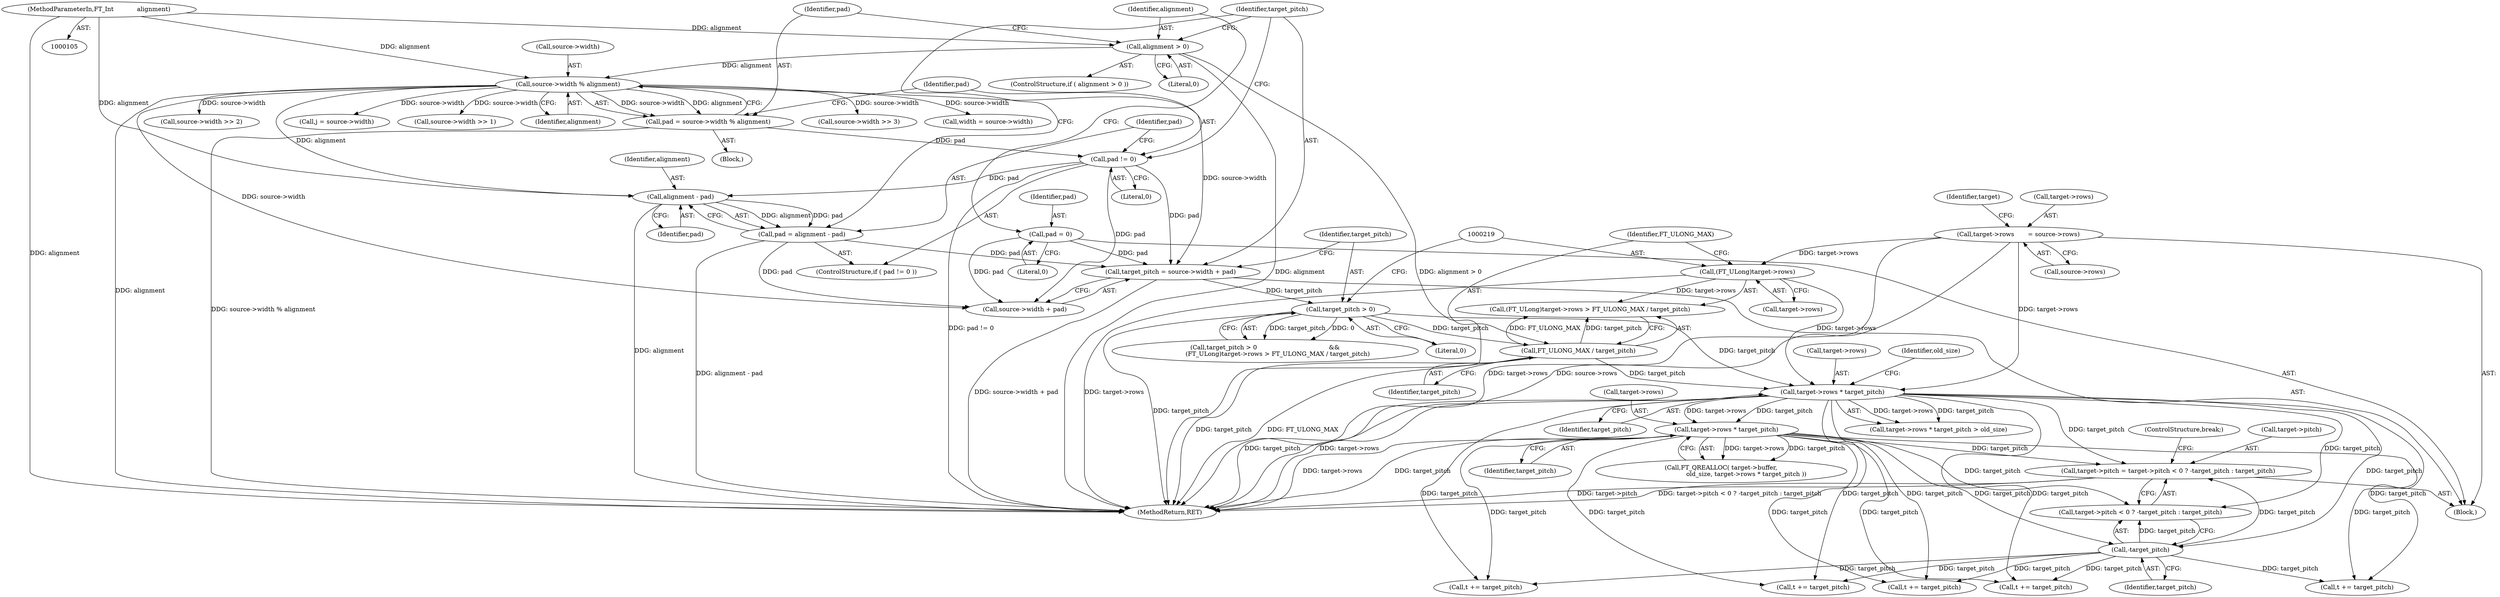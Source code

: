 digraph "0_savannah_b3500af717010137046ec4076d1e1c0641e33727@pointer" {
"1000250" [label="(Call,target->pitch = target->pitch < 0 ? -target_pitch : target_pitch)"];
"1000260" [label="(Call,-target_pitch)"];
"1000232" [label="(Call,target->rows * target_pitch)"];
"1000167" [label="(Call,target->rows       = source->rows)"];
"1000218" [label="(Call,(FT_ULong)target->rows)"];
"1000223" [label="(Call,FT_ULONG_MAX / target_pitch)"];
"1000214" [label="(Call,target_pitch > 0)"];
"1000205" [label="(Call,target_pitch = source->width + pad)"];
"1000191" [label="(Call,source->width % alignment)"];
"1000185" [label="(Call,alignment > 0)"];
"1000109" [label="(MethodParameterIn,FT_Int            alignment)"];
"1000181" [label="(Call,pad = 0)"];
"1000200" [label="(Call,pad = alignment - pad)"];
"1000202" [label="(Call,alignment - pad)"];
"1000197" [label="(Call,pad != 0)"];
"1000189" [label="(Call,pad = source->width % alignment)"];
"1000243" [label="(Call,target->rows * target_pitch)"];
"1000205" [label="(Call,target_pitch = source->width + pad)"];
"1000168" [label="(Call,target->rows)"];
"1000693" [label="(Call,t += target_pitch)"];
"1000142" [label="(Block,)"];
"1000220" [label="(Call,target->rows)"];
"1000189" [label="(Call,pad = source->width % alignment)"];
"1000260" [label="(Call,-target_pitch)"];
"1000741" [label="(Call,source->width >> 1)"];
"1000201" [label="(Identifier,pad)"];
"1000195" [label="(Identifier,alignment)"];
"1000254" [label="(Call,target->pitch < 0 ? -target_pitch : target_pitch)"];
"1000190" [label="(Identifier,pad)"];
"1000217" [label="(Call,(FT_ULong)target->rows > FT_ULONG_MAX / target_pitch)"];
"1000185" [label="(Call,alignment > 0)"];
"1000261" [label="(Identifier,target_pitch)"];
"1000176" [label="(Identifier,target)"];
"1000182" [label="(Identifier,pad)"];
"1000109" [label="(MethodParameterIn,FT_Int            alignment)"];
"1000331" [label="(Call,source->width >> 3)"];
"1000196" [label="(ControlStructure,if ( pad != 0 ))"];
"1000878" [label="(Call,t += target_pitch)"];
"1000236" [label="(Identifier,target_pitch)"];
"1000216" [label="(Literal,0)"];
"1000203" [label="(Identifier,alignment)"];
"1000224" [label="(Identifier,FT_ULONG_MAX)"];
"1000218" [label="(Call,(FT_ULong)target->rows)"];
"1000171" [label="(Call,source->rows)"];
"1000233" [label="(Call,target->rows)"];
"1000206" [label="(Identifier,target_pitch)"];
"1000237" [label="(Identifier,old_size)"];
"1000225" [label="(Identifier,target_pitch)"];
"1000493" [label="(Call,width = source->width)"];
"1000192" [label="(Call,source->width)"];
"1000583" [label="(Call,source->width >> 2)"];
"1000202" [label="(Call,alignment - pad)"];
"1000187" [label="(Literal,0)"];
"1000200" [label="(Call,pad = alignment - pad)"];
"1000806" [label="(Call,t += target_pitch)"];
"1000213" [label="(Call,target_pitch > 0                                     &&\n             (FT_ULong)target->rows > FT_ULONG_MAX / target_pitch)"];
"1000181" [label="(Call,pad = 0)"];
"1000244" [label="(Call,target->rows)"];
"1000535" [label="(Call,t += target_pitch)"];
"1000186" [label="(Identifier,alignment)"];
"1000885" [label="(MethodReturn,RET)"];
"1000243" [label="(Call,target->rows * target_pitch)"];
"1000204" [label="(Identifier,pad)"];
"1000250" [label="(Call,target->pitch = target->pitch < 0 ? -target_pitch : target_pitch)"];
"1000232" [label="(Call,target->rows * target_pitch)"];
"1000238" [label="(Call,FT_QREALLOC( target->buffer,\n                          old_size, target->rows * target_pitch ))"];
"1000207" [label="(Call,source->width + pad)"];
"1000215" [label="(Identifier,target_pitch)"];
"1000199" [label="(Literal,0)"];
"1000231" [label="(Call,target->rows * target_pitch > old_size)"];
"1000198" [label="(Identifier,pad)"];
"1000852" [label="(Call,j = source->width)"];
"1000247" [label="(Identifier,target_pitch)"];
"1000263" [label="(ControlStructure,break;)"];
"1000184" [label="(ControlStructure,if ( alignment > 0 ))"];
"1000191" [label="(Call,source->width % alignment)"];
"1000223" [label="(Call,FT_ULONG_MAX / target_pitch)"];
"1000484" [label="(Call,t += target_pitch)"];
"1000167" [label="(Call,target->rows       = source->rows)"];
"1000214" [label="(Call,target_pitch > 0)"];
"1000183" [label="(Literal,0)"];
"1000251" [label="(Call,target->pitch)"];
"1000188" [label="(Block,)"];
"1000197" [label="(Call,pad != 0)"];
"1000250" -> "1000142"  [label="AST: "];
"1000250" -> "1000254"  [label="CFG: "];
"1000251" -> "1000250"  [label="AST: "];
"1000254" -> "1000250"  [label="AST: "];
"1000263" -> "1000250"  [label="CFG: "];
"1000250" -> "1000885"  [label="DDG: target->pitch"];
"1000250" -> "1000885"  [label="DDG: target->pitch < 0 ? -target_pitch : target_pitch"];
"1000260" -> "1000250"  [label="DDG: target_pitch"];
"1000232" -> "1000250"  [label="DDG: target_pitch"];
"1000243" -> "1000250"  [label="DDG: target_pitch"];
"1000260" -> "1000254"  [label="AST: "];
"1000260" -> "1000261"  [label="CFG: "];
"1000261" -> "1000260"  [label="AST: "];
"1000254" -> "1000260"  [label="CFG: "];
"1000260" -> "1000254"  [label="DDG: target_pitch"];
"1000232" -> "1000260"  [label="DDG: target_pitch"];
"1000243" -> "1000260"  [label="DDG: target_pitch"];
"1000260" -> "1000484"  [label="DDG: target_pitch"];
"1000260" -> "1000535"  [label="DDG: target_pitch"];
"1000260" -> "1000693"  [label="DDG: target_pitch"];
"1000260" -> "1000806"  [label="DDG: target_pitch"];
"1000260" -> "1000878"  [label="DDG: target_pitch"];
"1000232" -> "1000231"  [label="AST: "];
"1000232" -> "1000236"  [label="CFG: "];
"1000233" -> "1000232"  [label="AST: "];
"1000236" -> "1000232"  [label="AST: "];
"1000237" -> "1000232"  [label="CFG: "];
"1000232" -> "1000885"  [label="DDG: target_pitch"];
"1000232" -> "1000885"  [label="DDG: target->rows"];
"1000232" -> "1000231"  [label="DDG: target->rows"];
"1000232" -> "1000231"  [label="DDG: target_pitch"];
"1000167" -> "1000232"  [label="DDG: target->rows"];
"1000218" -> "1000232"  [label="DDG: target->rows"];
"1000223" -> "1000232"  [label="DDG: target_pitch"];
"1000214" -> "1000232"  [label="DDG: target_pitch"];
"1000232" -> "1000243"  [label="DDG: target->rows"];
"1000232" -> "1000243"  [label="DDG: target_pitch"];
"1000232" -> "1000254"  [label="DDG: target_pitch"];
"1000232" -> "1000484"  [label="DDG: target_pitch"];
"1000232" -> "1000535"  [label="DDG: target_pitch"];
"1000232" -> "1000693"  [label="DDG: target_pitch"];
"1000232" -> "1000806"  [label="DDG: target_pitch"];
"1000232" -> "1000878"  [label="DDG: target_pitch"];
"1000167" -> "1000142"  [label="AST: "];
"1000167" -> "1000171"  [label="CFG: "];
"1000168" -> "1000167"  [label="AST: "];
"1000171" -> "1000167"  [label="AST: "];
"1000176" -> "1000167"  [label="CFG: "];
"1000167" -> "1000885"  [label="DDG: target->rows"];
"1000167" -> "1000885"  [label="DDG: source->rows"];
"1000167" -> "1000218"  [label="DDG: target->rows"];
"1000218" -> "1000217"  [label="AST: "];
"1000218" -> "1000220"  [label="CFG: "];
"1000219" -> "1000218"  [label="AST: "];
"1000220" -> "1000218"  [label="AST: "];
"1000224" -> "1000218"  [label="CFG: "];
"1000218" -> "1000885"  [label="DDG: target->rows"];
"1000218" -> "1000217"  [label="DDG: target->rows"];
"1000223" -> "1000217"  [label="AST: "];
"1000223" -> "1000225"  [label="CFG: "];
"1000224" -> "1000223"  [label="AST: "];
"1000225" -> "1000223"  [label="AST: "];
"1000217" -> "1000223"  [label="CFG: "];
"1000223" -> "1000885"  [label="DDG: target_pitch"];
"1000223" -> "1000885"  [label="DDG: FT_ULONG_MAX"];
"1000223" -> "1000217"  [label="DDG: FT_ULONG_MAX"];
"1000223" -> "1000217"  [label="DDG: target_pitch"];
"1000214" -> "1000223"  [label="DDG: target_pitch"];
"1000214" -> "1000213"  [label="AST: "];
"1000214" -> "1000216"  [label="CFG: "];
"1000215" -> "1000214"  [label="AST: "];
"1000216" -> "1000214"  [label="AST: "];
"1000219" -> "1000214"  [label="CFG: "];
"1000213" -> "1000214"  [label="CFG: "];
"1000214" -> "1000885"  [label="DDG: target_pitch"];
"1000214" -> "1000213"  [label="DDG: target_pitch"];
"1000214" -> "1000213"  [label="DDG: 0"];
"1000205" -> "1000214"  [label="DDG: target_pitch"];
"1000205" -> "1000142"  [label="AST: "];
"1000205" -> "1000207"  [label="CFG: "];
"1000206" -> "1000205"  [label="AST: "];
"1000207" -> "1000205"  [label="AST: "];
"1000215" -> "1000205"  [label="CFG: "];
"1000205" -> "1000885"  [label="DDG: source->width + pad"];
"1000191" -> "1000205"  [label="DDG: source->width"];
"1000181" -> "1000205"  [label="DDG: pad"];
"1000200" -> "1000205"  [label="DDG: pad"];
"1000197" -> "1000205"  [label="DDG: pad"];
"1000191" -> "1000189"  [label="AST: "];
"1000191" -> "1000195"  [label="CFG: "];
"1000192" -> "1000191"  [label="AST: "];
"1000195" -> "1000191"  [label="AST: "];
"1000189" -> "1000191"  [label="CFG: "];
"1000191" -> "1000885"  [label="DDG: alignment"];
"1000191" -> "1000189"  [label="DDG: source->width"];
"1000191" -> "1000189"  [label="DDG: alignment"];
"1000185" -> "1000191"  [label="DDG: alignment"];
"1000109" -> "1000191"  [label="DDG: alignment"];
"1000191" -> "1000202"  [label="DDG: alignment"];
"1000191" -> "1000207"  [label="DDG: source->width"];
"1000191" -> "1000331"  [label="DDG: source->width"];
"1000191" -> "1000493"  [label="DDG: source->width"];
"1000191" -> "1000583"  [label="DDG: source->width"];
"1000191" -> "1000741"  [label="DDG: source->width"];
"1000191" -> "1000852"  [label="DDG: source->width"];
"1000185" -> "1000184"  [label="AST: "];
"1000185" -> "1000187"  [label="CFG: "];
"1000186" -> "1000185"  [label="AST: "];
"1000187" -> "1000185"  [label="AST: "];
"1000190" -> "1000185"  [label="CFG: "];
"1000206" -> "1000185"  [label="CFG: "];
"1000185" -> "1000885"  [label="DDG: alignment"];
"1000185" -> "1000885"  [label="DDG: alignment > 0"];
"1000109" -> "1000185"  [label="DDG: alignment"];
"1000109" -> "1000105"  [label="AST: "];
"1000109" -> "1000885"  [label="DDG: alignment"];
"1000109" -> "1000202"  [label="DDG: alignment"];
"1000181" -> "1000142"  [label="AST: "];
"1000181" -> "1000183"  [label="CFG: "];
"1000182" -> "1000181"  [label="AST: "];
"1000183" -> "1000181"  [label="AST: "];
"1000186" -> "1000181"  [label="CFG: "];
"1000181" -> "1000207"  [label="DDG: pad"];
"1000200" -> "1000196"  [label="AST: "];
"1000200" -> "1000202"  [label="CFG: "];
"1000201" -> "1000200"  [label="AST: "];
"1000202" -> "1000200"  [label="AST: "];
"1000206" -> "1000200"  [label="CFG: "];
"1000200" -> "1000885"  [label="DDG: alignment - pad"];
"1000202" -> "1000200"  [label="DDG: alignment"];
"1000202" -> "1000200"  [label="DDG: pad"];
"1000200" -> "1000207"  [label="DDG: pad"];
"1000202" -> "1000204"  [label="CFG: "];
"1000203" -> "1000202"  [label="AST: "];
"1000204" -> "1000202"  [label="AST: "];
"1000202" -> "1000885"  [label="DDG: alignment"];
"1000197" -> "1000202"  [label="DDG: pad"];
"1000197" -> "1000196"  [label="AST: "];
"1000197" -> "1000199"  [label="CFG: "];
"1000198" -> "1000197"  [label="AST: "];
"1000199" -> "1000197"  [label="AST: "];
"1000201" -> "1000197"  [label="CFG: "];
"1000206" -> "1000197"  [label="CFG: "];
"1000197" -> "1000885"  [label="DDG: pad != 0"];
"1000189" -> "1000197"  [label="DDG: pad"];
"1000197" -> "1000207"  [label="DDG: pad"];
"1000189" -> "1000188"  [label="AST: "];
"1000190" -> "1000189"  [label="AST: "];
"1000198" -> "1000189"  [label="CFG: "];
"1000189" -> "1000885"  [label="DDG: source->width % alignment"];
"1000243" -> "1000238"  [label="AST: "];
"1000243" -> "1000247"  [label="CFG: "];
"1000244" -> "1000243"  [label="AST: "];
"1000247" -> "1000243"  [label="AST: "];
"1000238" -> "1000243"  [label="CFG: "];
"1000243" -> "1000885"  [label="DDG: target->rows"];
"1000243" -> "1000885"  [label="DDG: target_pitch"];
"1000243" -> "1000238"  [label="DDG: target->rows"];
"1000243" -> "1000238"  [label="DDG: target_pitch"];
"1000243" -> "1000254"  [label="DDG: target_pitch"];
"1000243" -> "1000484"  [label="DDG: target_pitch"];
"1000243" -> "1000535"  [label="DDG: target_pitch"];
"1000243" -> "1000693"  [label="DDG: target_pitch"];
"1000243" -> "1000806"  [label="DDG: target_pitch"];
"1000243" -> "1000878"  [label="DDG: target_pitch"];
}
